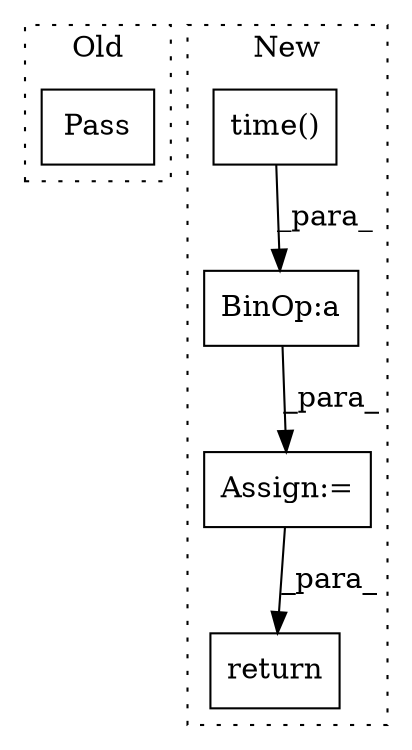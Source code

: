 digraph G {
subgraph cluster0 {
1 [label="Pass" a="62" s="3777" l="4" shape="box"];
label = "Old";
style="dotted";
}
subgraph cluster1 {
2 [label="time()" a="75" s="3676" l="11" shape="box"];
3 [label="Assign:=" a="68" s="3673" l="3" shape="box"];
4 [label="BinOp:a" a="82" s="3687" l="3" shape="box"];
5 [label="return" a="93" s="3733" l="7" shape="box"];
label = "New";
style="dotted";
}
2 -> 4 [label="_para_"];
3 -> 5 [label="_para_"];
4 -> 3 [label="_para_"];
}